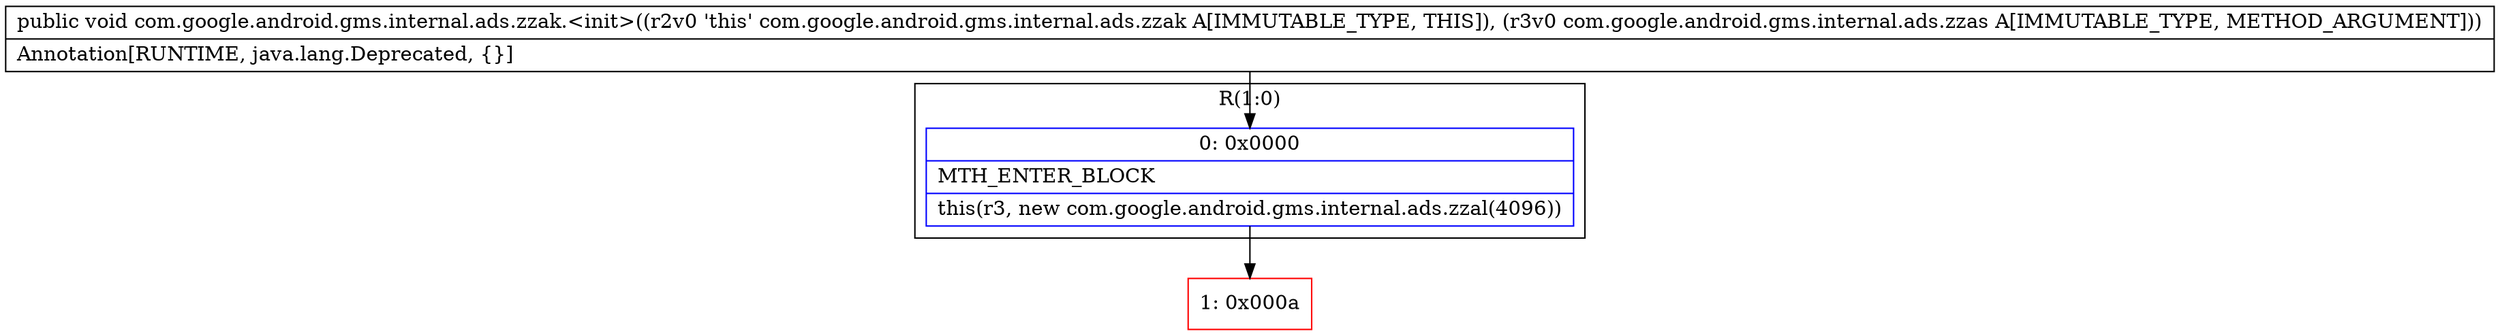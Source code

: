 digraph "CFG forcom.google.android.gms.internal.ads.zzak.\<init\>(Lcom\/google\/android\/gms\/internal\/ads\/zzas;)V" {
subgraph cluster_Region_435363825 {
label = "R(1:0)";
node [shape=record,color=blue];
Node_0 [shape=record,label="{0\:\ 0x0000|MTH_ENTER_BLOCK\l|this(r3, new com.google.android.gms.internal.ads.zzal(4096))\l}"];
}
Node_1 [shape=record,color=red,label="{1\:\ 0x000a}"];
MethodNode[shape=record,label="{public void com.google.android.gms.internal.ads.zzak.\<init\>((r2v0 'this' com.google.android.gms.internal.ads.zzak A[IMMUTABLE_TYPE, THIS]), (r3v0 com.google.android.gms.internal.ads.zzas A[IMMUTABLE_TYPE, METHOD_ARGUMENT]))  | Annotation[RUNTIME, java.lang.Deprecated, \{\}]\l}"];
MethodNode -> Node_0;
Node_0 -> Node_1;
}

